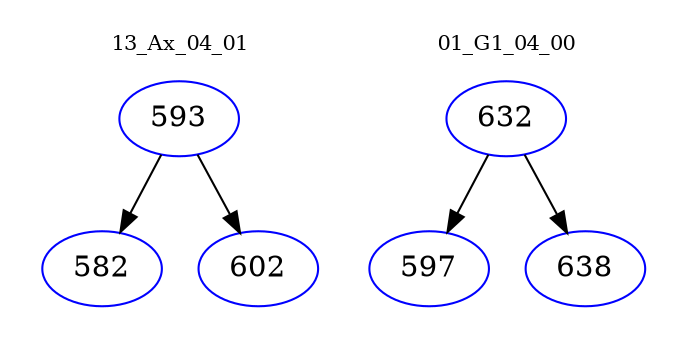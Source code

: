 digraph{
subgraph cluster_0 {
color = white
label = "13_Ax_04_01";
fontsize=10;
T0_593 [label="593", color="blue"]
T0_593 -> T0_582 [color="black"]
T0_582 [label="582", color="blue"]
T0_593 -> T0_602 [color="black"]
T0_602 [label="602", color="blue"]
}
subgraph cluster_1 {
color = white
label = "01_G1_04_00";
fontsize=10;
T1_632 [label="632", color="blue"]
T1_632 -> T1_597 [color="black"]
T1_597 [label="597", color="blue"]
T1_632 -> T1_638 [color="black"]
T1_638 [label="638", color="blue"]
}
}

